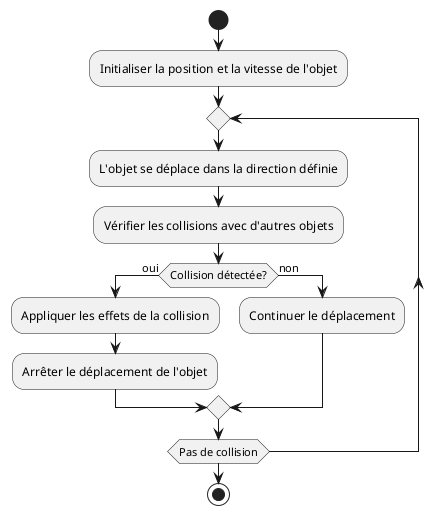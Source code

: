 @startuml MoovingObjectActivity
start
:Initialiser la position et la vitesse de l'objet;
repeat
  :L'objet se déplace dans la direction définie;
  :Vérifier les collisions avec d'autres objets;
  if (Collision détectée?) then (oui)
    :Appliquer les effets de la collision;
    :Arrêter le déplacement de l'objet;
  else (non)
    :Continuer le déplacement;
  endif
repeat while (Pas de collision)
stop
@enduml
